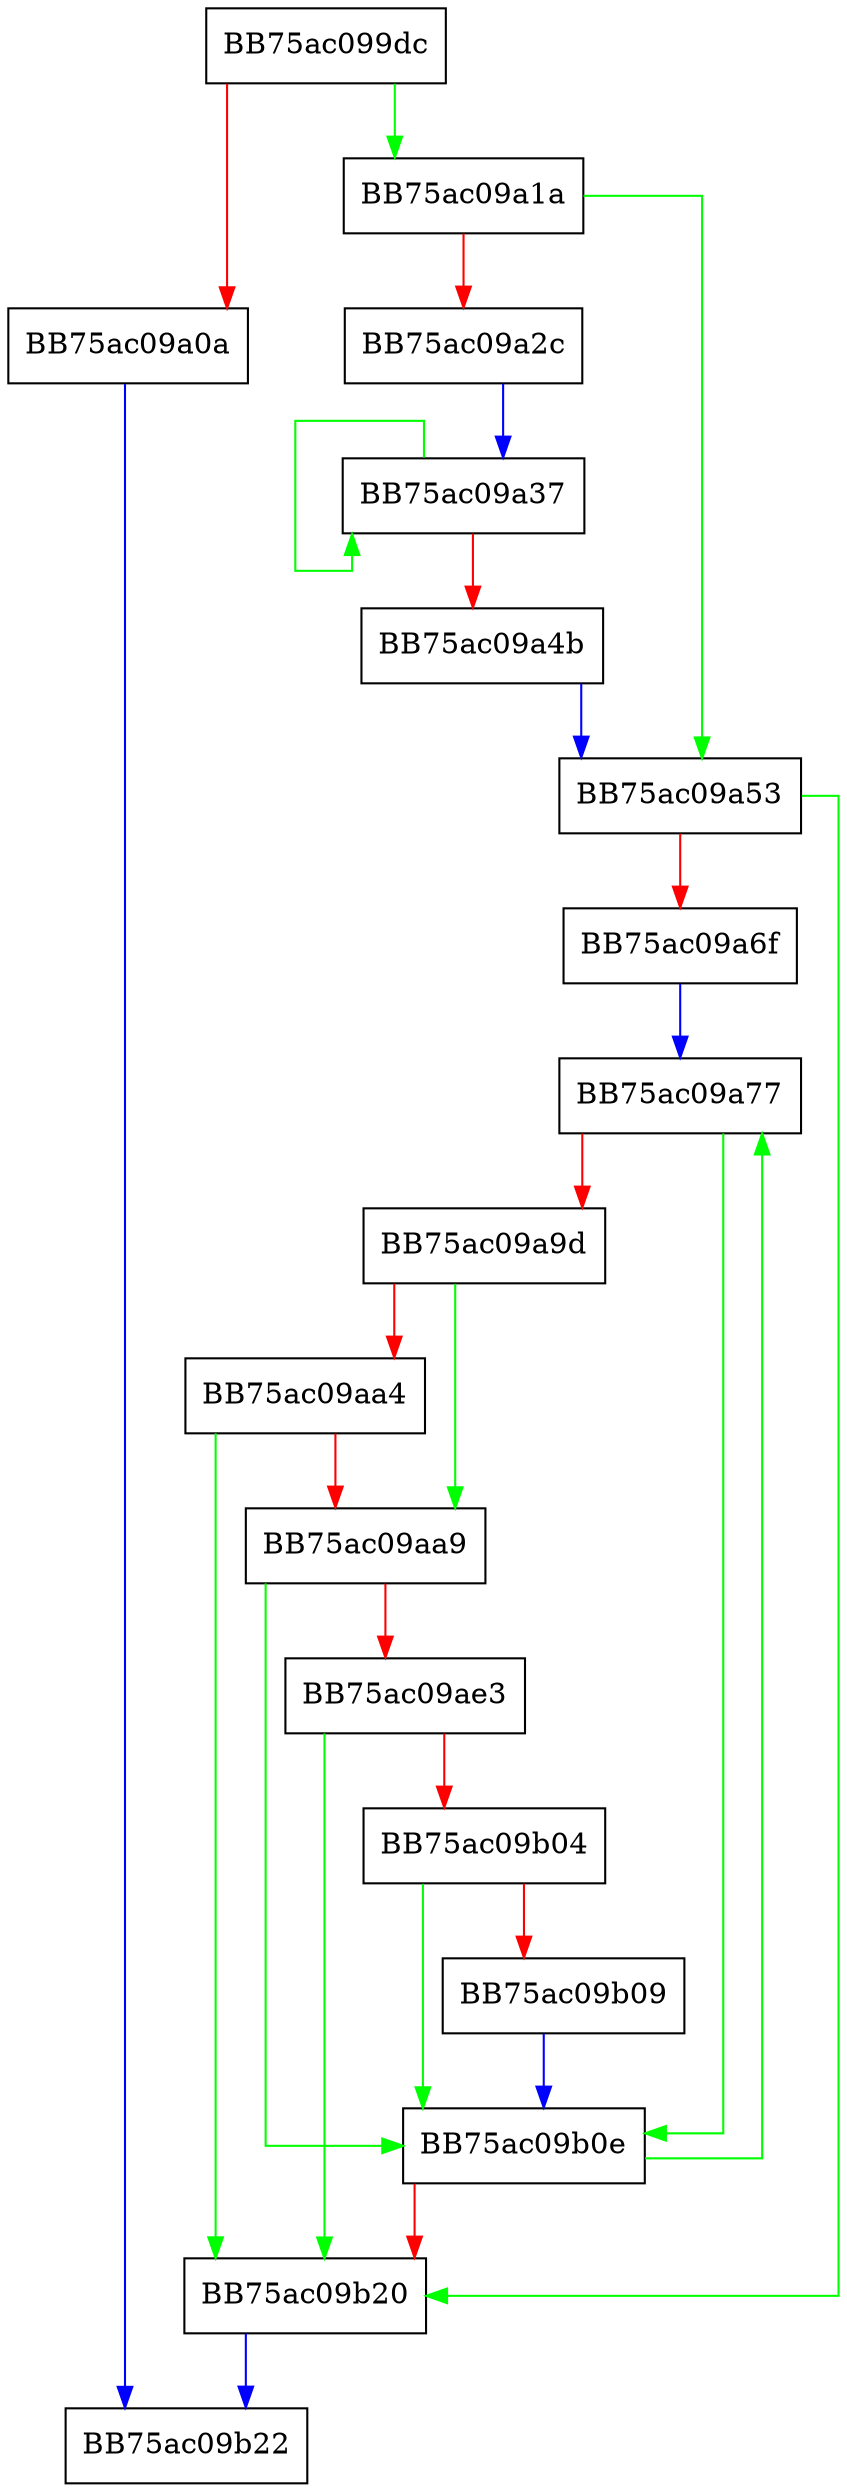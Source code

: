 digraph HUF_optimalTableLog {
  node [shape="box"];
  graph [splines=ortho];
  BB75ac099dc -> BB75ac09a1a [color="green"];
  BB75ac099dc -> BB75ac09a0a [color="red"];
  BB75ac09a0a -> BB75ac09b22 [color="blue"];
  BB75ac09a1a -> BB75ac09a53 [color="green"];
  BB75ac09a1a -> BB75ac09a2c [color="red"];
  BB75ac09a2c -> BB75ac09a37 [color="blue"];
  BB75ac09a37 -> BB75ac09a37 [color="green"];
  BB75ac09a37 -> BB75ac09a4b [color="red"];
  BB75ac09a4b -> BB75ac09a53 [color="blue"];
  BB75ac09a53 -> BB75ac09b20 [color="green"];
  BB75ac09a53 -> BB75ac09a6f [color="red"];
  BB75ac09a6f -> BB75ac09a77 [color="blue"];
  BB75ac09a77 -> BB75ac09b0e [color="green"];
  BB75ac09a77 -> BB75ac09a9d [color="red"];
  BB75ac09a9d -> BB75ac09aa9 [color="green"];
  BB75ac09a9d -> BB75ac09aa4 [color="red"];
  BB75ac09aa4 -> BB75ac09b20 [color="green"];
  BB75ac09aa4 -> BB75ac09aa9 [color="red"];
  BB75ac09aa9 -> BB75ac09b0e [color="green"];
  BB75ac09aa9 -> BB75ac09ae3 [color="red"];
  BB75ac09ae3 -> BB75ac09b20 [color="green"];
  BB75ac09ae3 -> BB75ac09b04 [color="red"];
  BB75ac09b04 -> BB75ac09b0e [color="green"];
  BB75ac09b04 -> BB75ac09b09 [color="red"];
  BB75ac09b09 -> BB75ac09b0e [color="blue"];
  BB75ac09b0e -> BB75ac09a77 [color="green"];
  BB75ac09b0e -> BB75ac09b20 [color="red"];
  BB75ac09b20 -> BB75ac09b22 [color="blue"];
}